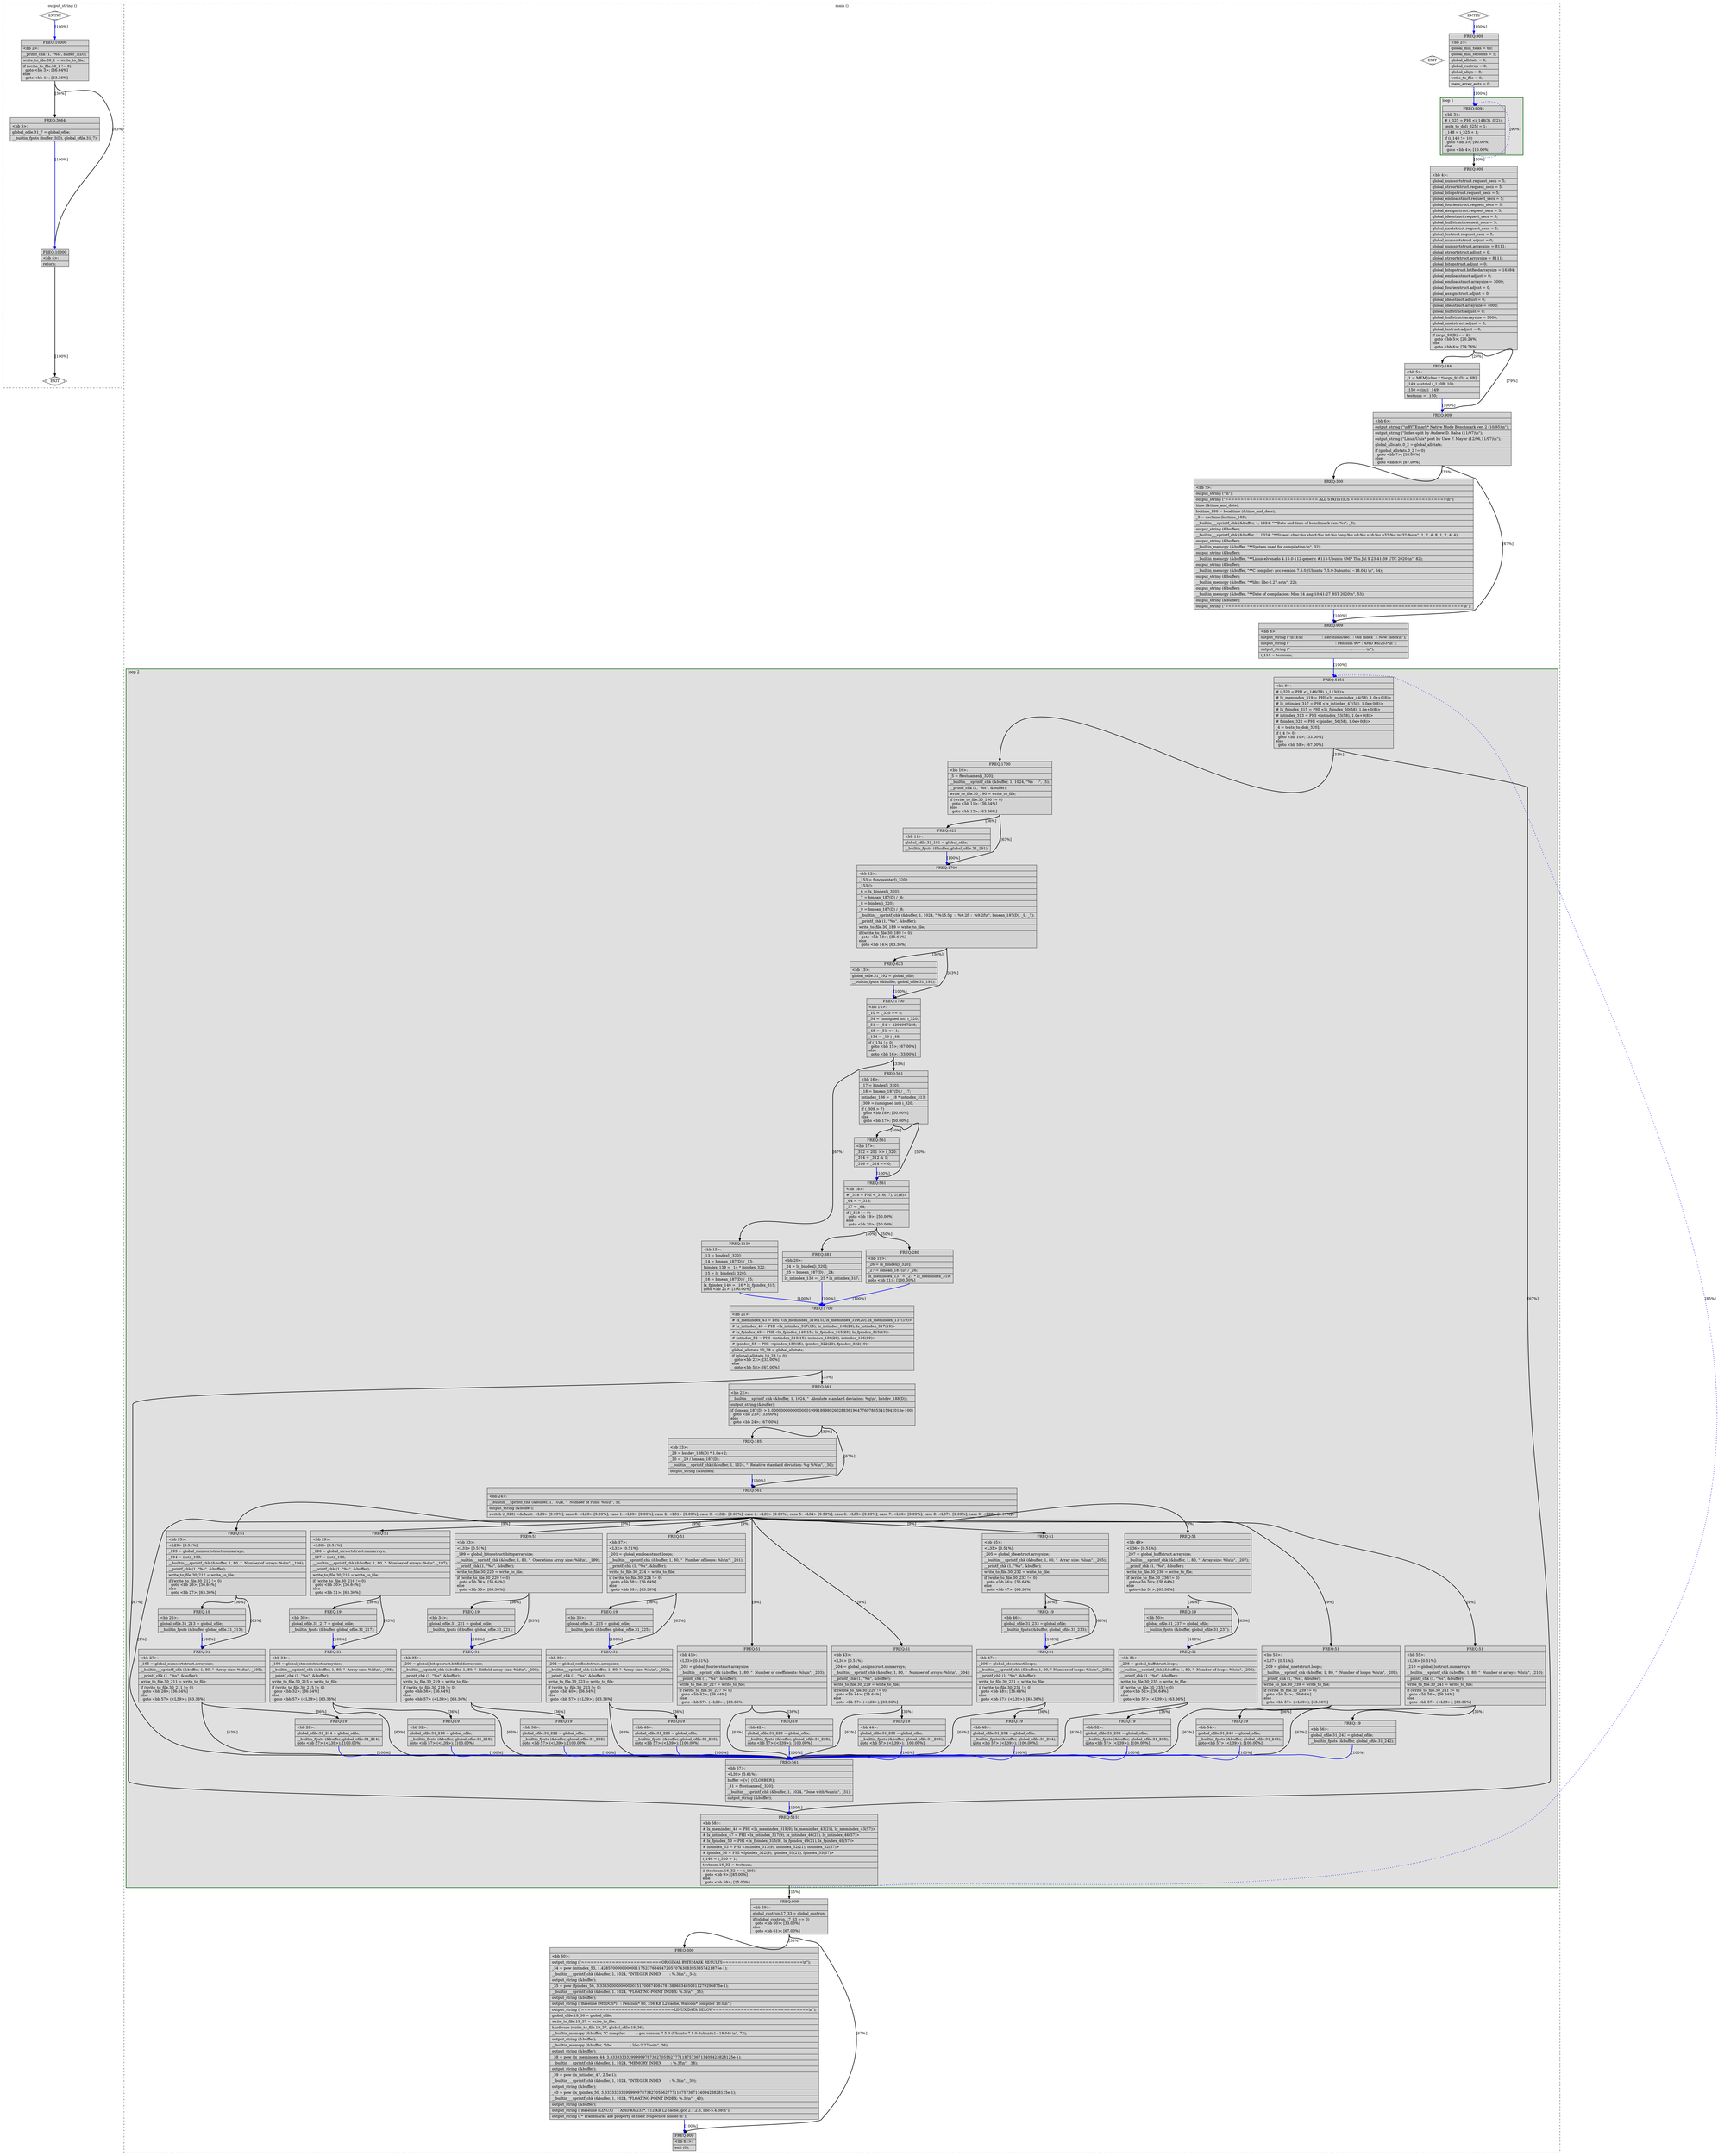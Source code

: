 digraph "nbench0.c.124t.forwprop3" {
overlap=false;
subgraph "cluster_output_string" {
	style="dashed";
	color="black";
	label="output_string ()";
	fn_64_basic_block_0 [shape=Mdiamond,style=filled,fillcolor=white,label="ENTRY"];

	fn_64_basic_block_1 [shape=Mdiamond,style=filled,fillcolor=white,label="EXIT"];

	fn_64_basic_block_2 [shape=record,style=filled,fillcolor=lightgrey,label="{ FREQ:10000 |\<bb\ 2\>:\l\
|__printf_chk\ (1,\ \"%s\",\ buffer_3(D));\l\
|write_to_file.30_1\ =\ write_to_file;\l\
|if\ (write_to_file.30_1\ !=\ 0)\l\
\ \ goto\ \<bb\ 3\>;\ [36.64%]\l\
else\l\
\ \ goto\ \<bb\ 4\>;\ [63.36%]\l\
}"];

	fn_64_basic_block_3 [shape=record,style=filled,fillcolor=lightgrey,label="{ FREQ:3664 |\<bb\ 3\>:\l\
|global_ofile.31_7\ =\ global_ofile;\l\
|__builtin_fputs\ (buffer_3(D),\ global_ofile.31_7);\l\
}"];

	fn_64_basic_block_4 [shape=record,style=filled,fillcolor=lightgrey,label="{ FREQ:10000 |\<bb\ 4\>:\l\
|return;\l\
}"];

	fn_64_basic_block_0:s -> fn_64_basic_block_2:n [style="solid,bold",color=blue,weight=100,constraint=true, label="[100%]"];
	fn_64_basic_block_2:s -> fn_64_basic_block_3:n [style="solid,bold",color=black,weight=10,constraint=true, label="[36%]"];
	fn_64_basic_block_2:s -> fn_64_basic_block_4:n [style="solid,bold",color=black,weight=10,constraint=true, label="[63%]"];
	fn_64_basic_block_3:s -> fn_64_basic_block_4:n [style="solid,bold",color=blue,weight=100,constraint=true, label="[100%]"];
	fn_64_basic_block_4:s -> fn_64_basic_block_1:n [style="solid,bold",color=black,weight=10,constraint=true, label="[100%]"];
	fn_64_basic_block_0:s -> fn_64_basic_block_1:n [style="invis",constraint=true];
}
subgraph "cluster_main" {
	style="dashed";
	color="black";
	label="main ()";
	subgraph cluster_54_2 {
	style="filled";
	color="darkgreen";
	fillcolor="grey88";
	label="loop 2";
	labeljust=l;
	penwidth=2;
	fn_54_basic_block_9 [shape=record,style=filled,fillcolor=lightgrey,label="{ FREQ:5151 |\<bb\ 9\>:\l\
|#\ i_320\ =\ PHI\ \<i_146(58),\ i_113(8)\>\l\
|#\ lx_memindex_319\ =\ PHI\ \<lx_memindex_44(58),\ 1.0e+0(8)\>\l\
|#\ lx_intindex_317\ =\ PHI\ \<lx_intindex_47(58),\ 1.0e+0(8)\>\l\
|#\ lx_fpindex_315\ =\ PHI\ \<lx_fpindex_50(58),\ 1.0e+0(8)\>\l\
|#\ intindex_313\ =\ PHI\ \<intindex_53(58),\ 1.0e+0(8)\>\l\
|#\ fpindex_322\ =\ PHI\ \<fpindex_56(58),\ 1.0e+0(8)\>\l\
|_4\ =\ tests_to_do[i_320];\l\
|if\ (_4\ !=\ 0)\l\
\ \ goto\ \<bb\ 10\>;\ [33.00%]\l\
else\l\
\ \ goto\ \<bb\ 58\>;\ [67.00%]\l\
}"];

	fn_54_basic_block_10 [shape=record,style=filled,fillcolor=lightgrey,label="{ FREQ:1700 |\<bb\ 10\>:\l\
|_5\ =\ ftestnames[i_320];\l\
|__builtin___sprintf_chk\ (&buffer,\ 1,\ 1024,\ \"%s\ \ \ \ :\",\ _5);\l\
|__printf_chk\ (1,\ \"%s\",\ &buffer);\l\
|write_to_file.30_190\ =\ write_to_file;\l\
|if\ (write_to_file.30_190\ !=\ 0)\l\
\ \ goto\ \<bb\ 11\>;\ [36.64%]\l\
else\l\
\ \ goto\ \<bb\ 12\>;\ [63.36%]\l\
}"];

	fn_54_basic_block_58 [shape=record,style=filled,fillcolor=lightgrey,label="{ FREQ:5151 |\<bb\ 58\>:\l\
|#\ lx_memindex_44\ =\ PHI\ \<lx_memindex_319(9),\ lx_memindex_43(21),\ lx_memindex_43(57)\>\l\
|#\ lx_intindex_47\ =\ PHI\ \<lx_intindex_317(9),\ lx_intindex_46(21),\ lx_intindex_46(57)\>\l\
|#\ lx_fpindex_50\ =\ PHI\ \<lx_fpindex_315(9),\ lx_fpindex_49(21),\ lx_fpindex_49(57)\>\l\
|#\ intindex_53\ =\ PHI\ \<intindex_313(9),\ intindex_52(21),\ intindex_52(57)\>\l\
|#\ fpindex_56\ =\ PHI\ \<fpindex_322(9),\ fpindex_55(21),\ fpindex_55(57)\>\l\
|i_146\ =\ i_320\ +\ 1;\l\
|testnum.16_32\ =\ testnum;\l\
|if\ (testnum.16_32\ \>=\ i_146)\l\
\ \ goto\ \<bb\ 9\>;\ [85.00%]\l\
else\l\
\ \ goto\ \<bb\ 59\>;\ [15.00%]\l\
}"];

	fn_54_basic_block_11 [shape=record,style=filled,fillcolor=lightgrey,label="{ FREQ:623 |\<bb\ 11\>:\l\
|global_ofile.31_191\ =\ global_ofile;\l\
|__builtin_fputs\ (&buffer,\ global_ofile.31_191);\l\
}"];

	fn_54_basic_block_12 [shape=record,style=filled,fillcolor=lightgrey,label="{ FREQ:1700 |\<bb\ 12\>:\l\
|_153\ =\ funcpointer[i_320];\l\
|_153\ ();\l\
|_6\ =\ lx_bindex[i_320];\l\
|_7\ =\ bmean_187(D)\ /\ _6;\l\
|_8\ =\ bindex[i_320];\l\
|_9\ =\ bmean_187(D)\ /\ _8;\l\
|__builtin___sprintf_chk\ (&buffer,\ 1,\ 1024,\ \"\ %15.5g\ \ :\ \ %9.2f\ \ :\ \ %9.2f\\n\",\ bmean_187(D),\ _9,\ _7);\l\
|__printf_chk\ (1,\ \"%s\",\ &buffer);\l\
|write_to_file.30_189\ =\ write_to_file;\l\
|if\ (write_to_file.30_189\ !=\ 0)\l\
\ \ goto\ \<bb\ 13\>;\ [36.64%]\l\
else\l\
\ \ goto\ \<bb\ 14\>;\ [63.36%]\l\
}"];

	fn_54_basic_block_13 [shape=record,style=filled,fillcolor=lightgrey,label="{ FREQ:623 |\<bb\ 13\>:\l\
|global_ofile.31_192\ =\ global_ofile;\l\
|__builtin_fputs\ (&buffer,\ global_ofile.31_192);\l\
}"];

	fn_54_basic_block_14 [shape=record,style=filled,fillcolor=lightgrey,label="{ FREQ:1700 |\<bb\ 14\>:\l\
|_10\ =\ i_320\ ==\ 4;\l\
|_54\ =\ (unsigned\ int)\ i_320;\l\
|_51\ =\ _54\ +\ 4294967288;\l\
|_48\ =\ _51\ \<=\ 1;\l\
|_134\ =\ _10\ \|\ _48;\l\
|if\ (_134\ !=\ 0)\l\
\ \ goto\ \<bb\ 15\>;\ [67.00%]\l\
else\l\
\ \ goto\ \<bb\ 16\>;\ [33.00%]\l\
}"];

	fn_54_basic_block_15 [shape=record,style=filled,fillcolor=lightgrey,label="{ FREQ:1139 |\<bb\ 15\>:\l\
|_13\ =\ bindex[i_320];\l\
|_14\ =\ bmean_187(D)\ /\ _13;\l\
|fpindex_139\ =\ _14\ *\ fpindex_322;\l\
|_15\ =\ lx_bindex[i_320];\l\
|_16\ =\ bmean_187(D)\ /\ _15;\l\
|lx_fpindex_140\ =\ _16\ *\ lx_fpindex_315;\l\
goto\ \<bb\ 21\>;\ [100.00%]\l\
}"];

	fn_54_basic_block_16 [shape=record,style=filled,fillcolor=lightgrey,label="{ FREQ:561 |\<bb\ 16\>:\l\
|_17\ =\ bindex[i_320];\l\
|_18\ =\ bmean_187(D)\ /\ _17;\l\
|intindex_136\ =\ _18\ *\ intindex_313;\l\
|_309\ =\ (unsigned\ int)\ i_320;\l\
|if\ (_309\ \>\ 7)\l\
\ \ goto\ \<bb\ 18\>;\ [50.00%]\l\
else\l\
\ \ goto\ \<bb\ 17\>;\ [50.00%]\l\
}"];

	fn_54_basic_block_21 [shape=record,style=filled,fillcolor=lightgrey,label="{ FREQ:1700 |\<bb\ 21\>:\l\
|#\ lx_memindex_43\ =\ PHI\ \<lx_memindex_319(15),\ lx_memindex_319(20),\ lx_memindex_137(19)\>\l\
|#\ lx_intindex_46\ =\ PHI\ \<lx_intindex_317(15),\ lx_intindex_138(20),\ lx_intindex_317(19)\>\l\
|#\ lx_fpindex_49\ =\ PHI\ \<lx_fpindex_140(15),\ lx_fpindex_315(20),\ lx_fpindex_315(19)\>\l\
|#\ intindex_52\ =\ PHI\ \<intindex_313(15),\ intindex_136(20),\ intindex_136(19)\>\l\
|#\ fpindex_55\ =\ PHI\ \<fpindex_139(15),\ fpindex_322(20),\ fpindex_322(19)\>\l\
|global_allstats.10_28\ =\ global_allstats;\l\
|if\ (global_allstats.10_28\ !=\ 0)\l\
\ \ goto\ \<bb\ 22\>;\ [33.00%]\l\
else\l\
\ \ goto\ \<bb\ 58\>;\ [67.00%]\l\
}"];

	fn_54_basic_block_17 [shape=record,style=filled,fillcolor=lightgrey,label="{ FREQ:561 |\<bb\ 17\>:\l\
|_312\ =\ 201\ \>\>\ i_320;\l\
|_314\ =\ _312\ &\ 1;\l\
|_316\ =\ _314\ ==\ 0;\l\
}"];

	fn_54_basic_block_18 [shape=record,style=filled,fillcolor=lightgrey,label="{ FREQ:561 |\<bb\ 18\>:\l\
|#\ _318\ =\ PHI\ \<_316(17),\ 1(16)\>\l\
|_64\ =\ ~_318;\l\
|_57\ =\ _64;\l\
|if\ (_318\ !=\ 0)\l\
\ \ goto\ \<bb\ 19\>;\ [50.00%]\l\
else\l\
\ \ goto\ \<bb\ 20\>;\ [50.00%]\l\
}"];

	fn_54_basic_block_22 [shape=record,style=filled,fillcolor=lightgrey,label="{ FREQ:561 |\<bb\ 22\>:\l\
|__builtin___sprintf_chk\ (&buffer,\ 1,\ 1024,\ \"\ \ Absolute\ standard\ deviation:\ %g\\n\",\ bstdev_188(D));\l\
|output_string\ (&buffer);\l\
|if\ (bmean_187(D)\ \>\ 1.00000000000000001999189980260288361964776078853415942018e-100)\l\
\ \ goto\ \<bb\ 23\>;\ [33.00%]\l\
else\l\
\ \ goto\ \<bb\ 24\>;\ [67.00%]\l\
}"];

	fn_54_basic_block_20 [shape=record,style=filled,fillcolor=lightgrey,label="{ FREQ:381 |\<bb\ 20\>:\l\
|_24\ =\ lx_bindex[i_320];\l\
|_25\ =\ bmean_187(D)\ /\ _24;\l\
|lx_intindex_138\ =\ _25\ *\ lx_intindex_317;\l\
}"];

	fn_54_basic_block_19 [shape=record,style=filled,fillcolor=lightgrey,label="{ FREQ:280 |\<bb\ 19\>:\l\
|_26\ =\ lx_bindex[i_320];\l\
|_27\ =\ bmean_187(D)\ /\ _26;\l\
|lx_memindex_137\ =\ _27\ *\ lx_memindex_319;\l\
goto\ \<bb\ 21\>;\ [100.00%]\l\
}"];

	fn_54_basic_block_23 [shape=record,style=filled,fillcolor=lightgrey,label="{ FREQ:185 |\<bb\ 23\>:\l\
|_29\ =\ bstdev_188(D)\ *\ 1.0e+2;\l\
|_30\ =\ _29\ /\ bmean_187(D);\l\
|__builtin___sprintf_chk\ (&buffer,\ 1,\ 1024,\ \"\ \ Relative\ standard\ deviation:\ %g\ %%\\n\",\ _30);\l\
|output_string\ (&buffer);\l\
}"];

	fn_54_basic_block_24 [shape=record,style=filled,fillcolor=lightgrey,label="{ FREQ:561 |\<bb\ 24\>:\l\
|__builtin___sprintf_chk\ (&buffer,\ 1,\ 1024,\ \"\ \ Number\ of\ runs:\ %lu\\n\",\ 5);\l\
|output_string\ (&buffer);\l\
|switch\ (i_320)\ \<default:\ \<L39\>\ [9.09%],\ case\ 0:\ \<L29\>\ [9.09%],\ case\ 1:\ \<L30\>\ [9.09%],\ case\ 2:\ \<L31\>\ [9.09%],\ case\ 3:\ \<L32\>\ [9.09%],\ case\ 4:\ \<L33\>\ [9.09%],\ case\ 5:\ \<L34\>\ [9.09%],\ case\ 6:\ \<L35\>\ [9.09%],\ case\ 7:\ \<L36\>\ [9.09%],\ case\ 8:\ \<L37\>\ [9.09%],\ case\ 9:\ \<L38\>\ [9.09%]\>\l\
}"];

	fn_54_basic_block_57 [shape=record,style=filled,fillcolor=lightgrey,label="{ FREQ:561 |\<bb\ 57\>:\l\
|\<L39\>\ [5.61%]:\l\
|buffer\ =\{v\}\ \{CLOBBER\};\l\
|_31\ =\ ftestnames[i_320];\l\
|__builtin___sprintf_chk\ (&buffer,\ 1,\ 1024,\ \"Done\ with\ %s\\n\\n\",\ _31);\l\
|output_string\ (&buffer);\l\
}"];

	fn_54_basic_block_25 [shape=record,style=filled,fillcolor=lightgrey,label="{ FREQ:51 |\<bb\ 25\>:\l\
|\<L29\>\ [0.51%]:\l\
|_193\ =\ global_numsortstruct.numarrays;\l\
|_194\ =\ (int)\ _193;\l\
|__builtin___sprintf_chk\ (&buffer,\ 1,\ 80,\ \"\ \ Number\ of\ arrays:\ %d\\n\",\ _194);\l\
|__printf_chk\ (1,\ \"%s\",\ &buffer);\l\
|write_to_file.30_212\ =\ write_to_file;\l\
|if\ (write_to_file.30_212\ !=\ 0)\l\
\ \ goto\ \<bb\ 26\>;\ [36.64%]\l\
else\l\
\ \ goto\ \<bb\ 27\>;\ [63.36%]\l\
}"];

	fn_54_basic_block_29 [shape=record,style=filled,fillcolor=lightgrey,label="{ FREQ:51 |\<bb\ 29\>:\l\
|\<L30\>\ [0.51%]:\l\
|_196\ =\ global_strsortstruct.numarrays;\l\
|_197\ =\ (int)\ _196;\l\
|__builtin___sprintf_chk\ (&buffer,\ 1,\ 80,\ \"\ \ Number\ of\ arrays:\ %d\\n\",\ _197);\l\
|__printf_chk\ (1,\ \"%s\",\ &buffer);\l\
|write_to_file.30_216\ =\ write_to_file;\l\
|if\ (write_to_file.30_216\ !=\ 0)\l\
\ \ goto\ \<bb\ 30\>;\ [36.64%]\l\
else\l\
\ \ goto\ \<bb\ 31\>;\ [63.36%]\l\
}"];

	fn_54_basic_block_33 [shape=record,style=filled,fillcolor=lightgrey,label="{ FREQ:51 |\<bb\ 33\>:\l\
|\<L31\>\ [0.51%]:\l\
|_199\ =\ global_bitopstruct.bitoparraysize;\l\
|__builtin___sprintf_chk\ (&buffer,\ 1,\ 80,\ \"\ \ Operations\ array\ size:\ %ld\\n\",\ _199);\l\
|__printf_chk\ (1,\ \"%s\",\ &buffer);\l\
|write_to_file.30_220\ =\ write_to_file;\l\
|if\ (write_to_file.30_220\ !=\ 0)\l\
\ \ goto\ \<bb\ 34\>;\ [36.64%]\l\
else\l\
\ \ goto\ \<bb\ 35\>;\ [63.36%]\l\
}"];

	fn_54_basic_block_37 [shape=record,style=filled,fillcolor=lightgrey,label="{ FREQ:51 |\<bb\ 37\>:\l\
|\<L32\>\ [0.51%]:\l\
|_201\ =\ global_emfloatstruct.loops;\l\
|__builtin___sprintf_chk\ (&buffer,\ 1,\ 80,\ \"\ \ Number\ of\ loops:\ %lu\\n\",\ _201);\l\
|__printf_chk\ (1,\ \"%s\",\ &buffer);\l\
|write_to_file.30_224\ =\ write_to_file;\l\
|if\ (write_to_file.30_224\ !=\ 0)\l\
\ \ goto\ \<bb\ 38\>;\ [36.64%]\l\
else\l\
\ \ goto\ \<bb\ 39\>;\ [63.36%]\l\
}"];

	fn_54_basic_block_41 [shape=record,style=filled,fillcolor=lightgrey,label="{ FREQ:51 |\<bb\ 41\>:\l\
|\<L33\>\ [0.51%]:\l\
|_203\ =\ global_fourierstruct.arraysize;\l\
|__builtin___sprintf_chk\ (&buffer,\ 1,\ 80,\ \"\ \ Number\ of\ coefficients:\ %lu\\n\",\ _203);\l\
|__printf_chk\ (1,\ \"%s\",\ &buffer);\l\
|write_to_file.30_227\ =\ write_to_file;\l\
|if\ (write_to_file.30_227\ !=\ 0)\l\
\ \ goto\ \<bb\ 42\>;\ [36.64%]\l\
else\l\
\ \ goto\ \<bb\ 57\>\ (\<L39\>);\ [63.36%]\l\
}"];

	fn_54_basic_block_43 [shape=record,style=filled,fillcolor=lightgrey,label="{ FREQ:51 |\<bb\ 43\>:\l\
|\<L34\>\ [0.51%]:\l\
|_204\ =\ global_assignstruct.numarrays;\l\
|__builtin___sprintf_chk\ (&buffer,\ 1,\ 80,\ \"\ \ Number\ of\ arrays:\ %lu\\n\",\ _204);\l\
|__printf_chk\ (1,\ \"%s\",\ &buffer);\l\
|write_to_file.30_229\ =\ write_to_file;\l\
|if\ (write_to_file.30_229\ !=\ 0)\l\
\ \ goto\ \<bb\ 44\>;\ [36.64%]\l\
else\l\
\ \ goto\ \<bb\ 57\>\ (\<L39\>);\ [63.36%]\l\
}"];

	fn_54_basic_block_45 [shape=record,style=filled,fillcolor=lightgrey,label="{ FREQ:51 |\<bb\ 45\>:\l\
|\<L35\>\ [0.51%]:\l\
|_205\ =\ global_ideastruct.arraysize;\l\
|__builtin___sprintf_chk\ (&buffer,\ 1,\ 80,\ \"\ \ Array\ size:\ %lu\\n\",\ _205);\l\
|__printf_chk\ (1,\ \"%s\",\ &buffer);\l\
|write_to_file.30_232\ =\ write_to_file;\l\
|if\ (write_to_file.30_232\ !=\ 0)\l\
\ \ goto\ \<bb\ 46\>;\ [36.64%]\l\
else\l\
\ \ goto\ \<bb\ 47\>;\ [63.36%]\l\
}"];

	fn_54_basic_block_49 [shape=record,style=filled,fillcolor=lightgrey,label="{ FREQ:51 |\<bb\ 49\>:\l\
|\<L36\>\ [0.51%]:\l\
|_207\ =\ global_huffstruct.arraysize;\l\
|__builtin___sprintf_chk\ (&buffer,\ 1,\ 80,\ \"\ \ Array\ size:\ %lu\\n\",\ _207);\l\
|__printf_chk\ (1,\ \"%s\",\ &buffer);\l\
|write_to_file.30_236\ =\ write_to_file;\l\
|if\ (write_to_file.30_236\ !=\ 0)\l\
\ \ goto\ \<bb\ 50\>;\ [36.64%]\l\
else\l\
\ \ goto\ \<bb\ 51\>;\ [63.36%]\l\
}"];

	fn_54_basic_block_53 [shape=record,style=filled,fillcolor=lightgrey,label="{ FREQ:51 |\<bb\ 53\>:\l\
|\<L37\>\ [0.51%]:\l\
|_209\ =\ global_nnetstruct.loops;\l\
|__builtin___sprintf_chk\ (&buffer,\ 1,\ 80,\ \"\ \ Number\ of\ loops:\ %lu\\n\",\ _209);\l\
|__printf_chk\ (1,\ \"%s\",\ &buffer);\l\
|write_to_file.30_239\ =\ write_to_file;\l\
|if\ (write_to_file.30_239\ !=\ 0)\l\
\ \ goto\ \<bb\ 54\>;\ [36.64%]\l\
else\l\
\ \ goto\ \<bb\ 57\>\ (\<L39\>);\ [63.36%]\l\
}"];

	fn_54_basic_block_55 [shape=record,style=filled,fillcolor=lightgrey,label="{ FREQ:51 |\<bb\ 55\>:\l\
|\<L38\>\ [0.51%]:\l\
|_210\ =\ global_lustruct.numarrays;\l\
|__builtin___sprintf_chk\ (&buffer,\ 1,\ 80,\ \"\ \ Number\ of\ arrays:\ %lu\\n\",\ _210);\l\
|__printf_chk\ (1,\ \"%s\",\ &buffer);\l\
|write_to_file.30_241\ =\ write_to_file;\l\
|if\ (write_to_file.30_241\ !=\ 0)\l\
\ \ goto\ \<bb\ 56\>;\ [36.64%]\l\
else\l\
\ \ goto\ \<bb\ 57\>\ (\<L39\>);\ [63.36%]\l\
}"];

	fn_54_basic_block_26 [shape=record,style=filled,fillcolor=lightgrey,label="{ FREQ:19 |\<bb\ 26\>:\l\
|global_ofile.31_213\ =\ global_ofile;\l\
|__builtin_fputs\ (&buffer,\ global_ofile.31_213);\l\
}"];

	fn_54_basic_block_27 [shape=record,style=filled,fillcolor=lightgrey,label="{ FREQ:51 |\<bb\ 27\>:\l\
|_195\ =\ global_numsortstruct.arraysize;\l\
|__builtin___sprintf_chk\ (&buffer,\ 1,\ 80,\ \"\ \ Array\ size:\ %ld\\n\",\ _195);\l\
|__printf_chk\ (1,\ \"%s\",\ &buffer);\l\
|write_to_file.30_211\ =\ write_to_file;\l\
|if\ (write_to_file.30_211\ !=\ 0)\l\
\ \ goto\ \<bb\ 28\>;\ [36.64%]\l\
else\l\
\ \ goto\ \<bb\ 57\>\ (\<L39\>);\ [63.36%]\l\
}"];

	fn_54_basic_block_30 [shape=record,style=filled,fillcolor=lightgrey,label="{ FREQ:19 |\<bb\ 30\>:\l\
|global_ofile.31_217\ =\ global_ofile;\l\
|__builtin_fputs\ (&buffer,\ global_ofile.31_217);\l\
}"];

	fn_54_basic_block_31 [shape=record,style=filled,fillcolor=lightgrey,label="{ FREQ:51 |\<bb\ 31\>:\l\
|_198\ =\ global_strsortstruct.arraysize;\l\
|__builtin___sprintf_chk\ (&buffer,\ 1,\ 80,\ \"\ \ Array\ size:\ %ld\\n\",\ _198);\l\
|__printf_chk\ (1,\ \"%s\",\ &buffer);\l\
|write_to_file.30_215\ =\ write_to_file;\l\
|if\ (write_to_file.30_215\ !=\ 0)\l\
\ \ goto\ \<bb\ 32\>;\ [36.64%]\l\
else\l\
\ \ goto\ \<bb\ 57\>\ (\<L39\>);\ [63.36%]\l\
}"];

	fn_54_basic_block_34 [shape=record,style=filled,fillcolor=lightgrey,label="{ FREQ:19 |\<bb\ 34\>:\l\
|global_ofile.31_221\ =\ global_ofile;\l\
|__builtin_fputs\ (&buffer,\ global_ofile.31_221);\l\
}"];

	fn_54_basic_block_35 [shape=record,style=filled,fillcolor=lightgrey,label="{ FREQ:51 |\<bb\ 35\>:\l\
|_200\ =\ global_bitopstruct.bitfieldarraysize;\l\
|__builtin___sprintf_chk\ (&buffer,\ 1,\ 80,\ \"\ \ Bitfield\ array\ size:\ %ld\\n\",\ _200);\l\
|__printf_chk\ (1,\ \"%s\",\ &buffer);\l\
|write_to_file.30_219\ =\ write_to_file;\l\
|if\ (write_to_file.30_219\ !=\ 0)\l\
\ \ goto\ \<bb\ 36\>;\ [36.64%]\l\
else\l\
\ \ goto\ \<bb\ 57\>\ (\<L39\>);\ [63.36%]\l\
}"];

	fn_54_basic_block_38 [shape=record,style=filled,fillcolor=lightgrey,label="{ FREQ:19 |\<bb\ 38\>:\l\
|global_ofile.31_225\ =\ global_ofile;\l\
|__builtin_fputs\ (&buffer,\ global_ofile.31_225);\l\
}"];

	fn_54_basic_block_39 [shape=record,style=filled,fillcolor=lightgrey,label="{ FREQ:51 |\<bb\ 39\>:\l\
|_202\ =\ global_emfloatstruct.arraysize;\l\
|__builtin___sprintf_chk\ (&buffer,\ 1,\ 80,\ \"\ \ Array\ size:\ %lu\\n\",\ _202);\l\
|__printf_chk\ (1,\ \"%s\",\ &buffer);\l\
|write_to_file.30_223\ =\ write_to_file;\l\
|if\ (write_to_file.30_223\ !=\ 0)\l\
\ \ goto\ \<bb\ 40\>;\ [36.64%]\l\
else\l\
\ \ goto\ \<bb\ 57\>\ (\<L39\>);\ [63.36%]\l\
}"];

	fn_54_basic_block_42 [shape=record,style=filled,fillcolor=lightgrey,label="{ FREQ:19 |\<bb\ 42\>:\l\
|global_ofile.31_228\ =\ global_ofile;\l\
|__builtin_fputs\ (&buffer,\ global_ofile.31_228);\l\
goto\ \<bb\ 57\>\ (\<L39\>);\ [100.00%]\l\
}"];

	fn_54_basic_block_44 [shape=record,style=filled,fillcolor=lightgrey,label="{ FREQ:19 |\<bb\ 44\>:\l\
|global_ofile.31_230\ =\ global_ofile;\l\
|__builtin_fputs\ (&buffer,\ global_ofile.31_230);\l\
goto\ \<bb\ 57\>\ (\<L39\>);\ [100.00%]\l\
}"];

	fn_54_basic_block_46 [shape=record,style=filled,fillcolor=lightgrey,label="{ FREQ:19 |\<bb\ 46\>:\l\
|global_ofile.31_233\ =\ global_ofile;\l\
|__builtin_fputs\ (&buffer,\ global_ofile.31_233);\l\
}"];

	fn_54_basic_block_47 [shape=record,style=filled,fillcolor=lightgrey,label="{ FREQ:51 |\<bb\ 47\>:\l\
|_206\ =\ global_ideastruct.loops;\l\
|__builtin___sprintf_chk\ (&buffer,\ 1,\ 80,\ \"\ Number\ of\ loops:\ %lu\\n\",\ _206);\l\
|__printf_chk\ (1,\ \"%s\",\ &buffer);\l\
|write_to_file.30_231\ =\ write_to_file;\l\
|if\ (write_to_file.30_231\ !=\ 0)\l\
\ \ goto\ \<bb\ 48\>;\ [36.64%]\l\
else\l\
\ \ goto\ \<bb\ 57\>\ (\<L39\>);\ [63.36%]\l\
}"];

	fn_54_basic_block_50 [shape=record,style=filled,fillcolor=lightgrey,label="{ FREQ:19 |\<bb\ 50\>:\l\
|global_ofile.31_237\ =\ global_ofile;\l\
|__builtin_fputs\ (&buffer,\ global_ofile.31_237);\l\
}"];

	fn_54_basic_block_51 [shape=record,style=filled,fillcolor=lightgrey,label="{ FREQ:51 |\<bb\ 51\>:\l\
|_208\ =\ global_huffstruct.loops;\l\
|__builtin___sprintf_chk\ (&buffer,\ 1,\ 80,\ \"\ \ Number\ of\ loops:\ %lu\\n\",\ _208);\l\
|__printf_chk\ (1,\ \"%s\",\ &buffer);\l\
|write_to_file.30_235\ =\ write_to_file;\l\
|if\ (write_to_file.30_235\ !=\ 0)\l\
\ \ goto\ \<bb\ 52\>;\ [36.64%]\l\
else\l\
\ \ goto\ \<bb\ 57\>\ (\<L39\>);\ [63.36%]\l\
}"];

	fn_54_basic_block_54 [shape=record,style=filled,fillcolor=lightgrey,label="{ FREQ:19 |\<bb\ 54\>:\l\
|global_ofile.31_240\ =\ global_ofile;\l\
|__builtin_fputs\ (&buffer,\ global_ofile.31_240);\l\
goto\ \<bb\ 57\>\ (\<L39\>);\ [100.00%]\l\
}"];

	fn_54_basic_block_56 [shape=record,style=filled,fillcolor=lightgrey,label="{ FREQ:19 |\<bb\ 56\>:\l\
|global_ofile.31_242\ =\ global_ofile;\l\
|__builtin_fputs\ (&buffer,\ global_ofile.31_242);\l\
}"];

	fn_54_basic_block_28 [shape=record,style=filled,fillcolor=lightgrey,label="{ FREQ:19 |\<bb\ 28\>:\l\
|global_ofile.31_214\ =\ global_ofile;\l\
|__builtin_fputs\ (&buffer,\ global_ofile.31_214);\l\
goto\ \<bb\ 57\>\ (\<L39\>);\ [100.00%]\l\
}"];

	fn_54_basic_block_32 [shape=record,style=filled,fillcolor=lightgrey,label="{ FREQ:19 |\<bb\ 32\>:\l\
|global_ofile.31_218\ =\ global_ofile;\l\
|__builtin_fputs\ (&buffer,\ global_ofile.31_218);\l\
goto\ \<bb\ 57\>\ (\<L39\>);\ [100.00%]\l\
}"];

	fn_54_basic_block_36 [shape=record,style=filled,fillcolor=lightgrey,label="{ FREQ:19 |\<bb\ 36\>:\l\
|global_ofile.31_222\ =\ global_ofile;\l\
|__builtin_fputs\ (&buffer,\ global_ofile.31_222);\l\
goto\ \<bb\ 57\>\ (\<L39\>);\ [100.00%]\l\
}"];

	fn_54_basic_block_40 [shape=record,style=filled,fillcolor=lightgrey,label="{ FREQ:19 |\<bb\ 40\>:\l\
|global_ofile.31_226\ =\ global_ofile;\l\
|__builtin_fputs\ (&buffer,\ global_ofile.31_226);\l\
goto\ \<bb\ 57\>\ (\<L39\>);\ [100.00%]\l\
}"];

	fn_54_basic_block_48 [shape=record,style=filled,fillcolor=lightgrey,label="{ FREQ:19 |\<bb\ 48\>:\l\
|global_ofile.31_234\ =\ global_ofile;\l\
|__builtin_fputs\ (&buffer,\ global_ofile.31_234);\l\
goto\ \<bb\ 57\>\ (\<L39\>);\ [100.00%]\l\
}"];

	fn_54_basic_block_52 [shape=record,style=filled,fillcolor=lightgrey,label="{ FREQ:19 |\<bb\ 52\>:\l\
|global_ofile.31_238\ =\ global_ofile;\l\
|__builtin_fputs\ (&buffer,\ global_ofile.31_238);\l\
goto\ \<bb\ 57\>\ (\<L39\>);\ [100.00%]\l\
}"];

	}
	subgraph cluster_54_1 {
	style="filled";
	color="darkgreen";
	fillcolor="grey88";
	label="loop 1";
	labeljust=l;
	penwidth=2;
	fn_54_basic_block_3 [shape=record,style=filled,fillcolor=lightgrey,label="{ FREQ:9091 |\<bb\ 3\>:\l\
|#\ i_325\ =\ PHI\ \<i_148(3),\ 0(2)\>\l\
|tests_to_do[i_325]\ =\ 1;\l\
|i_148\ =\ i_325\ +\ 1;\l\
|if\ (i_148\ !=\ 10)\l\
\ \ goto\ \<bb\ 3\>;\ [90.00%]\l\
else\l\
\ \ goto\ \<bb\ 4\>;\ [10.00%]\l\
}"];

	}
	fn_54_basic_block_0 [shape=Mdiamond,style=filled,fillcolor=white,label="ENTRY"];

	fn_54_basic_block_1 [shape=Mdiamond,style=filled,fillcolor=white,label="EXIT"];

	fn_54_basic_block_2 [shape=record,style=filled,fillcolor=lightgrey,label="{ FREQ:909 |\<bb\ 2\>:\l\
|global_min_ticks\ =\ 60;\l\
|global_min_seconds\ =\ 5;\l\
|global_allstats\ =\ 0;\l\
|global_custrun\ =\ 0;\l\
|global_align\ =\ 8;\l\
|write_to_file\ =\ 0;\l\
|mem_array_ents\ =\ 0;\l\
}"];

	fn_54_basic_block_4 [shape=record,style=filled,fillcolor=lightgrey,label="{ FREQ:909 |\<bb\ 4\>:\l\
|global_numsortstruct.request_secs\ =\ 5;\l\
|global_strsortstruct.request_secs\ =\ 5;\l\
|global_bitopstruct.request_secs\ =\ 5;\l\
|global_emfloatstruct.request_secs\ =\ 5;\l\
|global_fourierstruct.request_secs\ =\ 5;\l\
|global_assignstruct.request_secs\ =\ 5;\l\
|global_ideastruct.request_secs\ =\ 5;\l\
|global_huffstruct.request_secs\ =\ 5;\l\
|global_nnetstruct.request_secs\ =\ 5;\l\
|global_lustruct.request_secs\ =\ 5;\l\
|global_numsortstruct.adjust\ =\ 0;\l\
|global_numsortstruct.arraysize\ =\ 8111;\l\
|global_strsortstruct.adjust\ =\ 0;\l\
|global_strsortstruct.arraysize\ =\ 8111;\l\
|global_bitopstruct.adjust\ =\ 0;\l\
|global_bitopstruct.bitfieldarraysize\ =\ 16384;\l\
|global_emfloatstruct.adjust\ =\ 0;\l\
|global_emfloatstruct.arraysize\ =\ 3000;\l\
|global_fourierstruct.adjust\ =\ 0;\l\
|global_assignstruct.adjust\ =\ 0;\l\
|global_ideastruct.adjust\ =\ 0;\l\
|global_ideastruct.arraysize\ =\ 4000;\l\
|global_huffstruct.adjust\ =\ 0;\l\
|global_huffstruct.arraysize\ =\ 5000;\l\
|global_nnetstruct.adjust\ =\ 0;\l\
|global_lustruct.adjust\ =\ 0;\l\
|if\ (argc_90(D)\ ==\ 2)\l\
\ \ goto\ \<bb\ 5\>;\ [20.24%]\l\
else\l\
\ \ goto\ \<bb\ 6\>;\ [79.76%]\l\
}"];

	fn_54_basic_block_5 [shape=record,style=filled,fillcolor=lightgrey,label="{ FREQ:184 |\<bb\ 5\>:\l\
|_1\ =\ MEM[(char\ *\ *)argv_91(D)\ +\ 8B];\l\
|_149\ =\ strtol\ (_1,\ 0B,\ 10);\l\
|_150\ =\ (int)\ _149;\l\
|testnum\ =\ _150;\l\
}"];

	fn_54_basic_block_6 [shape=record,style=filled,fillcolor=lightgrey,label="{ FREQ:909 |\<bb\ 6\>:\l\
|output_string\ (\"\\nBYTEmark*\ Native\ Mode\ Benchmark\ ver.\ 2\ (10/95)\\n\");\l\
|output_string\ (\"Index-split\ by\ Andrew\ D.\ Balsa\ (11/97)\\n\");\l\
|output_string\ (\"Linux/Unix*\ port\ by\ Uwe\ F.\ Mayer\ (12/96,11/97)\\n\");\l\
|global_allstats.0_2\ =\ global_allstats;\l\
|if\ (global_allstats.0_2\ !=\ 0)\l\
\ \ goto\ \<bb\ 7\>;\ [33.00%]\l\
else\l\
\ \ goto\ \<bb\ 8\>;\ [67.00%]\l\
}"];

	fn_54_basic_block_7 [shape=record,style=filled,fillcolor=lightgrey,label="{ FREQ:300 |\<bb\ 7\>:\l\
|output_string\ (\"\\n\");\l\
|output_string\ (\"==============================\ ALL\ STATISTICS\ ===============================\\n\");\l\
|time\ (&time_and_date);\l\
|loctime_100\ =\ localtime\ (&time_and_date);\l\
|_3\ =\ asctime\ (loctime_100);\l\
|__builtin___sprintf_chk\ (&buffer,\ 1,\ 1024,\ \"**Date\ and\ time\ of\ benchmark\ run:\ %s\",\ _3);\l\
|output_string\ (&buffer);\l\
|__builtin___sprintf_chk\ (&buffer,\ 1,\ 1024,\ \"**Sizeof:\ char:%u\ short:%u\ int:%u\ long:%u\ u8:%u\ u16:%u\ u32:%u\ int32:%u\\n\",\ 1,\ 2,\ 4,\ 8,\ 1,\ 2,\ 4,\ 4);\l\
|output_string\ (&buffer);\l\
|__builtin_memcpy\ (&buffer,\ \"**System\ used\ for\ compilation:\\n\",\ 32);\l\
|output_string\ (&buffer);\l\
|__builtin_memcpy\ (&buffer,\ \"**Linux\ elvenado\ 4.15.0-112-generic\ #113-Ubuntu\ SMP\ Thu\ Jul\ 9\ 23:41:39\ UTC\ 2020\ \\n\",\ 82);\l\
|output_string\ (&buffer);\l\
|__builtin_memcpy\ (&buffer,\ \"**C\ compiler:\ gcc\ version\ 7.5.0\ (Ubuntu\ 7.5.0-3ubuntu1~18.04)\ \\n\",\ 64);\l\
|output_string\ (&buffer);\l\
|__builtin_memcpy\ (&buffer,\ \"**libc:\ libc-2.27.so\\n\",\ 22);\l\
|output_string\ (&buffer);\l\
|__builtin_memcpy\ (&buffer,\ \"**Date\ of\ compilation:\ Mon\ 24\ Aug\ 10:41:27\ BST\ 2020\\n\",\ 53);\l\
|output_string\ (&buffer);\l\
|output_string\ (\"=============================================================================\\n\");\l\
}"];

	fn_54_basic_block_8 [shape=record,style=filled,fillcolor=lightgrey,label="{ FREQ:909 |\<bb\ 8\>:\l\
|output_string\ (\"\\nTEST\ \ \ \ \ \ \ \ \ \ \ \ \ \ \ \ :\ Iterations/sec.\ \ :\ Old\ Index\ \ \ :\ New\ Index\\n\");\l\
|output_string\ (\"\ \ \ \ \ \ \ \ \ \ \ \ \ \ \ \ \ \ \ \ :\ \ \ \ \ \ \ \ \ \ \ \ \ \ \ \ \ \ :\ Pentium\ 90*\ :\ AMD\ K6/233*\\n\");\l\
|output_string\ (\"--------------------:------------------:-------------:------------\\n\");\l\
|i_113\ =\ testnum;\l\
}"];

	fn_54_basic_block_59 [shape=record,style=filled,fillcolor=lightgrey,label="{ FREQ:909 |\<bb\ 59\>:\l\
|global_custrun.17_33\ =\ global_custrun;\l\
|if\ (global_custrun.17_33\ ==\ 0)\l\
\ \ goto\ \<bb\ 60\>;\ [33.00%]\l\
else\l\
\ \ goto\ \<bb\ 61\>;\ [67.00%]\l\
}"];

	fn_54_basic_block_60 [shape=record,style=filled,fillcolor=lightgrey,label="{ FREQ:300 |\<bb\ 60\>:\l\
|output_string\ (\"==========================ORIGINAL\ BYTEMARK\ RESULTS==========================\\n\");\l\
|_34\ =\ pow\ (intindex_53,\ 1.428570000000000117523768494720570743083953857421875e-1);\l\
|__builtin___sprintf_chk\ (&buffer,\ 1,\ 1024,\ \"INTEGER\ INDEX\ \ \ \ \ \ \ :\ %.3f\\n\",\ _34);\l\
|output_string\ (&buffer);\l\
|_35\ =\ pow\ (fpindex_56,\ 3.3333000000000001517008740847813896834850311279296875e-1);\l\
|__builtin___sprintf_chk\ (&buffer,\ 1,\ 1024,\ \"FLOATING-POINT\ INDEX:\ %.3f\\n\",\ _35);\l\
|output_string\ (&buffer);\l\
|output_string\ (\"Baseline\ (MSDOS*)\ \ \ :\ Pentium*\ 90,\ 256\ KB\ L2-cache,\ Watcom*\ compiler\ 10.0\\n\");\l\
|output_string\ (\"==============================LINUX\ DATA\ BELOW===============================\\n\");\l\
|global_ofile.18_36\ =\ global_ofile;\l\
|write_to_file.19_37\ =\ write_to_file;\l\
|hardware\ (write_to_file.19_37,\ global_ofile.18_36);\l\
|__builtin_memcpy\ (&buffer,\ \"C\ compiler\ \ \ \ \ \ \ \ \ \ :\ gcc\ version\ 7.5.0\ (Ubuntu\ 7.5.0-3ubuntu1~18.04)\ \\n\",\ 72);\l\
|output_string\ (&buffer);\l\
|__builtin_memcpy\ (&buffer,\ \"libc\ \ \ \ \ \ \ \ \ \ \ \ \ \ \ \ :\ libc-2.27.so\\n\",\ 36);\l\
|output_string\ (&buffer);\l\
|_38\ =\ pow\ (lx_memindex_44,\ 3.33333333299999978738270556277711875736713409423828125e-1);\l\
|__builtin___sprintf_chk\ (&buffer,\ 1,\ 1024,\ \"MEMORY\ INDEX\ \ \ \ \ \ \ \ :\ %.3f\\n\",\ _38);\l\
|output_string\ (&buffer);\l\
|_39\ =\ pow\ (lx_intindex_47,\ 2.5e-1);\l\
|__builtin___sprintf_chk\ (&buffer,\ 1,\ 1024,\ \"INTEGER\ INDEX\ \ \ \ \ \ \ :\ %.3f\\n\",\ _39);\l\
|output_string\ (&buffer);\l\
|_40\ =\ pow\ (lx_fpindex_50,\ 3.33333333299999978738270556277711875736713409423828125e-1);\l\
|__builtin___sprintf_chk\ (&buffer,\ 1,\ 1024,\ \"FLOATING-POINT\ INDEX:\ %.3f\\n\",\ _40);\l\
|output_string\ (&buffer);\l\
|output_string\ (\"Baseline\ (LINUX)\ \ \ \ :\ AMD\ K6/233*,\ 512\ KB\ L2-cache,\ gcc\ 2.7.2.3,\ libc-5.4.38\\n\");\l\
|output_string\ (\"*\ Trademarks\ are\ property\ of\ their\ respective\ holder.\\n\");\l\
}"];

	fn_54_basic_block_61 [shape=record,style=filled,fillcolor=lightgrey,label="{ FREQ:909 |\<bb\ 61\>:\l\
|exit\ (0);\l\
}"];

	fn_54_basic_block_0:s -> fn_54_basic_block_2:n [style="solid,bold",color=blue,weight=100,constraint=true, label="[100%]"];
	fn_54_basic_block_2:s -> fn_54_basic_block_3:n [style="solid,bold",color=blue,weight=100,constraint=true, label="[100%]"];
	fn_54_basic_block_3:s -> fn_54_basic_block_3:n [style="dotted,bold",color=blue,weight=10,constraint=false, label="[90%]"];
	fn_54_basic_block_3:s -> fn_54_basic_block_4:n [style="solid,bold",color=black,weight=10,constraint=true, label="[10%]"];
	fn_54_basic_block_4:s -> fn_54_basic_block_5:n [style="solid,bold",color=black,weight=10,constraint=true, label="[20%]"];
	fn_54_basic_block_4:s -> fn_54_basic_block_6:n [style="solid,bold",color=black,weight=10,constraint=true, label="[79%]"];
	fn_54_basic_block_5:s -> fn_54_basic_block_6:n [style="solid,bold",color=blue,weight=100,constraint=true, label="[100%]"];
	fn_54_basic_block_6:s -> fn_54_basic_block_7:n [style="solid,bold",color=black,weight=10,constraint=true, label="[33%]"];
	fn_54_basic_block_6:s -> fn_54_basic_block_8:n [style="solid,bold",color=black,weight=10,constraint=true, label="[67%]"];
	fn_54_basic_block_7:s -> fn_54_basic_block_8:n [style="solid,bold",color=blue,weight=100,constraint=true, label="[100%]"];
	fn_54_basic_block_8:s -> fn_54_basic_block_9:n [style="solid,bold",color=blue,weight=100,constraint=true, label="[100%]"];
	fn_54_basic_block_9:s -> fn_54_basic_block_10:n [style="solid,bold",color=black,weight=10,constraint=true, label="[33%]"];
	fn_54_basic_block_9:s -> fn_54_basic_block_58:n [style="solid,bold",color=black,weight=10,constraint=true, label="[67%]"];
	fn_54_basic_block_10:s -> fn_54_basic_block_11:n [style="solid,bold",color=black,weight=10,constraint=true, label="[36%]"];
	fn_54_basic_block_10:s -> fn_54_basic_block_12:n [style="solid,bold",color=black,weight=10,constraint=true, label="[63%]"];
	fn_54_basic_block_11:s -> fn_54_basic_block_12:n [style="solid,bold",color=blue,weight=100,constraint=true, label="[100%]"];
	fn_54_basic_block_12:s -> fn_54_basic_block_13:n [style="solid,bold",color=black,weight=10,constraint=true, label="[36%]"];
	fn_54_basic_block_12:s -> fn_54_basic_block_14:n [style="solid,bold",color=black,weight=10,constraint=true, label="[63%]"];
	fn_54_basic_block_13:s -> fn_54_basic_block_14:n [style="solid,bold",color=blue,weight=100,constraint=true, label="[100%]"];
	fn_54_basic_block_14:s -> fn_54_basic_block_15:n [style="solid,bold",color=black,weight=10,constraint=true, label="[67%]"];
	fn_54_basic_block_14:s -> fn_54_basic_block_16:n [style="solid,bold",color=black,weight=10,constraint=true, label="[33%]"];
	fn_54_basic_block_15:s -> fn_54_basic_block_21:n [style="solid,bold",color=blue,weight=100,constraint=true, label="[100%]"];
	fn_54_basic_block_16:s -> fn_54_basic_block_17:n [style="solid,bold",color=black,weight=10,constraint=true, label="[50%]"];
	fn_54_basic_block_16:s -> fn_54_basic_block_18:n [style="solid,bold",color=black,weight=10,constraint=true, label="[50%]"];
	fn_54_basic_block_17:s -> fn_54_basic_block_18:n [style="solid,bold",color=blue,weight=100,constraint=true, label="[100%]"];
	fn_54_basic_block_18:s -> fn_54_basic_block_20:n [style="solid,bold",color=black,weight=10,constraint=true, label="[50%]"];
	fn_54_basic_block_18:s -> fn_54_basic_block_19:n [style="solid,bold",color=black,weight=10,constraint=true, label="[50%]"];
	fn_54_basic_block_19:s -> fn_54_basic_block_21:n [style="solid,bold",color=blue,weight=100,constraint=true, label="[100%]"];
	fn_54_basic_block_20:s -> fn_54_basic_block_21:n [style="solid,bold",color=blue,weight=100,constraint=true, label="[100%]"];
	fn_54_basic_block_21:s -> fn_54_basic_block_22:n [style="solid,bold",color=black,weight=10,constraint=true, label="[33%]"];
	fn_54_basic_block_21:s -> fn_54_basic_block_58:n [style="solid,bold",color=black,weight=10,constraint=true, label="[67%]"];
	fn_54_basic_block_22:s -> fn_54_basic_block_23:n [style="solid,bold",color=black,weight=10,constraint=true, label="[33%]"];
	fn_54_basic_block_22:s -> fn_54_basic_block_24:n [style="solid,bold",color=black,weight=10,constraint=true, label="[67%]"];
	fn_54_basic_block_23:s -> fn_54_basic_block_24:n [style="solid,bold",color=blue,weight=100,constraint=true, label="[100%]"];
	fn_54_basic_block_24:s -> fn_54_basic_block_57:n [style="solid,bold",color=black,weight=10,constraint=true, label="[9%]"];
	fn_54_basic_block_24:s -> fn_54_basic_block_25:n [style="solid,bold",color=black,weight=10,constraint=true, label="[9%]"];
	fn_54_basic_block_24:s -> fn_54_basic_block_29:n [style="solid,bold",color=black,weight=10,constraint=true, label="[9%]"];
	fn_54_basic_block_24:s -> fn_54_basic_block_33:n [style="solid,bold",color=black,weight=10,constraint=true, label="[9%]"];
	fn_54_basic_block_24:s -> fn_54_basic_block_37:n [style="solid,bold",color=black,weight=10,constraint=true, label="[9%]"];
	fn_54_basic_block_24:s -> fn_54_basic_block_41:n [style="solid,bold",color=black,weight=10,constraint=true, label="[9%]"];
	fn_54_basic_block_24:s -> fn_54_basic_block_43:n [style="solid,bold",color=black,weight=10,constraint=true, label="[9%]"];
	fn_54_basic_block_24:s -> fn_54_basic_block_45:n [style="solid,bold",color=black,weight=10,constraint=true, label="[9%]"];
	fn_54_basic_block_24:s -> fn_54_basic_block_49:n [style="solid,bold",color=black,weight=10,constraint=true, label="[9%]"];
	fn_54_basic_block_24:s -> fn_54_basic_block_53:n [style="solid,bold",color=black,weight=10,constraint=true, label="[9%]"];
	fn_54_basic_block_24:s -> fn_54_basic_block_55:n [style="solid,bold",color=black,weight=10,constraint=true, label="[9%]"];
	fn_54_basic_block_25:s -> fn_54_basic_block_26:n [style="solid,bold",color=black,weight=10,constraint=true, label="[36%]"];
	fn_54_basic_block_25:s -> fn_54_basic_block_27:n [style="solid,bold",color=black,weight=10,constraint=true, label="[63%]"];
	fn_54_basic_block_26:s -> fn_54_basic_block_27:n [style="solid,bold",color=blue,weight=100,constraint=true, label="[100%]"];
	fn_54_basic_block_27:s -> fn_54_basic_block_28:n [style="solid,bold",color=black,weight=10,constraint=true, label="[36%]"];
	fn_54_basic_block_27:s -> fn_54_basic_block_57:n [style="solid,bold",color=black,weight=10,constraint=true, label="[63%]"];
	fn_54_basic_block_28:s -> fn_54_basic_block_57:n [style="solid,bold",color=blue,weight=100,constraint=true, label="[100%]"];
	fn_54_basic_block_29:s -> fn_54_basic_block_30:n [style="solid,bold",color=black,weight=10,constraint=true, label="[36%]"];
	fn_54_basic_block_29:s -> fn_54_basic_block_31:n [style="solid,bold",color=black,weight=10,constraint=true, label="[63%]"];
	fn_54_basic_block_30:s -> fn_54_basic_block_31:n [style="solid,bold",color=blue,weight=100,constraint=true, label="[100%]"];
	fn_54_basic_block_31:s -> fn_54_basic_block_32:n [style="solid,bold",color=black,weight=10,constraint=true, label="[36%]"];
	fn_54_basic_block_31:s -> fn_54_basic_block_57:n [style="solid,bold",color=black,weight=10,constraint=true, label="[63%]"];
	fn_54_basic_block_32:s -> fn_54_basic_block_57:n [style="solid,bold",color=blue,weight=100,constraint=true, label="[100%]"];
	fn_54_basic_block_33:s -> fn_54_basic_block_34:n [style="solid,bold",color=black,weight=10,constraint=true, label="[36%]"];
	fn_54_basic_block_33:s -> fn_54_basic_block_35:n [style="solid,bold",color=black,weight=10,constraint=true, label="[63%]"];
	fn_54_basic_block_34:s -> fn_54_basic_block_35:n [style="solid,bold",color=blue,weight=100,constraint=true, label="[100%]"];
	fn_54_basic_block_35:s -> fn_54_basic_block_36:n [style="solid,bold",color=black,weight=10,constraint=true, label="[36%]"];
	fn_54_basic_block_35:s -> fn_54_basic_block_57:n [style="solid,bold",color=black,weight=10,constraint=true, label="[63%]"];
	fn_54_basic_block_36:s -> fn_54_basic_block_57:n [style="solid,bold",color=blue,weight=100,constraint=true, label="[100%]"];
	fn_54_basic_block_37:s -> fn_54_basic_block_38:n [style="solid,bold",color=black,weight=10,constraint=true, label="[36%]"];
	fn_54_basic_block_37:s -> fn_54_basic_block_39:n [style="solid,bold",color=black,weight=10,constraint=true, label="[63%]"];
	fn_54_basic_block_38:s -> fn_54_basic_block_39:n [style="solid,bold",color=blue,weight=100,constraint=true, label="[100%]"];
	fn_54_basic_block_39:s -> fn_54_basic_block_40:n [style="solid,bold",color=black,weight=10,constraint=true, label="[36%]"];
	fn_54_basic_block_39:s -> fn_54_basic_block_57:n [style="solid,bold",color=black,weight=10,constraint=true, label="[63%]"];
	fn_54_basic_block_40:s -> fn_54_basic_block_57:n [style="solid,bold",color=blue,weight=100,constraint=true, label="[100%]"];
	fn_54_basic_block_41:s -> fn_54_basic_block_42:n [style="solid,bold",color=black,weight=10,constraint=true, label="[36%]"];
	fn_54_basic_block_41:s -> fn_54_basic_block_57:n [style="solid,bold",color=black,weight=10,constraint=true, label="[63%]"];
	fn_54_basic_block_42:s -> fn_54_basic_block_57:n [style="solid,bold",color=blue,weight=100,constraint=true, label="[100%]"];
	fn_54_basic_block_43:s -> fn_54_basic_block_44:n [style="solid,bold",color=black,weight=10,constraint=true, label="[36%]"];
	fn_54_basic_block_43:s -> fn_54_basic_block_57:n [style="solid,bold",color=black,weight=10,constraint=true, label="[63%]"];
	fn_54_basic_block_44:s -> fn_54_basic_block_57:n [style="solid,bold",color=blue,weight=100,constraint=true, label="[100%]"];
	fn_54_basic_block_45:s -> fn_54_basic_block_46:n [style="solid,bold",color=black,weight=10,constraint=true, label="[36%]"];
	fn_54_basic_block_45:s -> fn_54_basic_block_47:n [style="solid,bold",color=black,weight=10,constraint=true, label="[63%]"];
	fn_54_basic_block_46:s -> fn_54_basic_block_47:n [style="solid,bold",color=blue,weight=100,constraint=true, label="[100%]"];
	fn_54_basic_block_47:s -> fn_54_basic_block_48:n [style="solid,bold",color=black,weight=10,constraint=true, label="[36%]"];
	fn_54_basic_block_47:s -> fn_54_basic_block_57:n [style="solid,bold",color=black,weight=10,constraint=true, label="[63%]"];
	fn_54_basic_block_48:s -> fn_54_basic_block_57:n [style="solid,bold",color=blue,weight=100,constraint=true, label="[100%]"];
	fn_54_basic_block_49:s -> fn_54_basic_block_50:n [style="solid,bold",color=black,weight=10,constraint=true, label="[36%]"];
	fn_54_basic_block_49:s -> fn_54_basic_block_51:n [style="solid,bold",color=black,weight=10,constraint=true, label="[63%]"];
	fn_54_basic_block_50:s -> fn_54_basic_block_51:n [style="solid,bold",color=blue,weight=100,constraint=true, label="[100%]"];
	fn_54_basic_block_51:s -> fn_54_basic_block_52:n [style="solid,bold",color=black,weight=10,constraint=true, label="[36%]"];
	fn_54_basic_block_51:s -> fn_54_basic_block_57:n [style="solid,bold",color=black,weight=10,constraint=true, label="[63%]"];
	fn_54_basic_block_52:s -> fn_54_basic_block_57:n [style="solid,bold",color=blue,weight=100,constraint=true, label="[100%]"];
	fn_54_basic_block_53:s -> fn_54_basic_block_54:n [style="solid,bold",color=black,weight=10,constraint=true, label="[36%]"];
	fn_54_basic_block_53:s -> fn_54_basic_block_57:n [style="solid,bold",color=black,weight=10,constraint=true, label="[63%]"];
	fn_54_basic_block_54:s -> fn_54_basic_block_57:n [style="solid,bold",color=blue,weight=100,constraint=true, label="[100%]"];
	fn_54_basic_block_55:s -> fn_54_basic_block_56:n [style="solid,bold",color=black,weight=10,constraint=true, label="[36%]"];
	fn_54_basic_block_55:s -> fn_54_basic_block_57:n [style="solid,bold",color=black,weight=10,constraint=true, label="[63%]"];
	fn_54_basic_block_56:s -> fn_54_basic_block_57:n [style="solid,bold",color=blue,weight=100,constraint=true, label="[100%]"];
	fn_54_basic_block_57:s -> fn_54_basic_block_58:n [style="solid,bold",color=blue,weight=100,constraint=true, label="[100%]"];
	fn_54_basic_block_58:s -> fn_54_basic_block_9:n [style="dotted,bold",color=blue,weight=10,constraint=false, label="[85%]"];
	fn_54_basic_block_58:s -> fn_54_basic_block_59:n [style="solid,bold",color=black,weight=10,constraint=true, label="[15%]"];
	fn_54_basic_block_59:s -> fn_54_basic_block_60:n [style="solid,bold",color=black,weight=10,constraint=true, label="[33%]"];
	fn_54_basic_block_59:s -> fn_54_basic_block_61:n [style="solid,bold",color=black,weight=10,constraint=true, label="[67%]"];
	fn_54_basic_block_60:s -> fn_54_basic_block_61:n [style="solid,bold",color=blue,weight=100,constraint=true, label="[100%]"];
	fn_54_basic_block_0:s -> fn_54_basic_block_1:n [style="invis",constraint=true];
}
}
